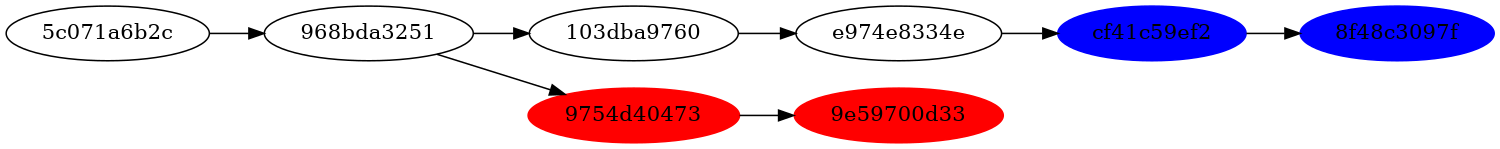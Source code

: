 digraph "Rebase"
{
    size="10,20!";
    rankdir=LR;
    subgraph master
    {
        "cf41c59ef2" [color="blue"] [style="filled"];
        "8f48c3097f" [color="blue"] [style="filled"];
        "5c071a6b2c" -> "968bda3251" -> "103dba9760" -> "e974e8334e" -> "cf41c59ef2" -> "8f48c3097f";
    }
    subgraph branch
    {
        "968bda3251" -> "9754d40473" [weight=0];
        "9754d40473" [color="red"] [style="filled"];
        "9e59700d33" [color="red"] [style="filled"];
        "9754d40473" -> "9e59700d33";
    }
}
